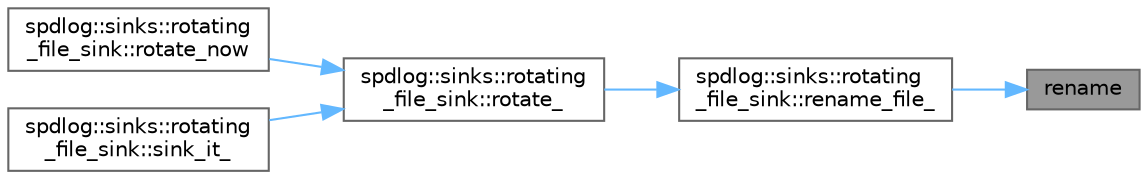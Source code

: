 digraph "rename"
{
 // LATEX_PDF_SIZE
  bgcolor="transparent";
  edge [fontname=Helvetica,fontsize=10,labelfontname=Helvetica,labelfontsize=10];
  node [fontname=Helvetica,fontsize=10,shape=box,height=0.2,width=0.4];
  rankdir="RL";
  Node1 [id="Node000001",label="rename",height=0.2,width=0.4,color="gray40", fillcolor="grey60", style="filled", fontcolor="black",tooltip=" "];
  Node1 -> Node2 [id="edge1_Node000001_Node000002",dir="back",color="steelblue1",style="solid",tooltip=" "];
  Node2 [id="Node000002",label="spdlog::sinks::rotating\l_file_sink::rename_file_",height=0.2,width=0.4,color="grey40", fillcolor="white", style="filled",URL="$classspdlog_1_1sinks_1_1rotating__file__sink.html#aaf950c0ff9971d40abc15b11b6f4249a",tooltip=" "];
  Node2 -> Node3 [id="edge2_Node000002_Node000003",dir="back",color="steelblue1",style="solid",tooltip=" "];
  Node3 [id="Node000003",label="spdlog::sinks::rotating\l_file_sink::rotate_",height=0.2,width=0.4,color="grey40", fillcolor="white", style="filled",URL="$classspdlog_1_1sinks_1_1rotating__file__sink.html#a5d1a8f6cf62a536e12eefd2721be4d3c",tooltip=" "];
  Node3 -> Node4 [id="edge3_Node000003_Node000004",dir="back",color="steelblue1",style="solid",tooltip=" "];
  Node4 [id="Node000004",label="spdlog::sinks::rotating\l_file_sink::rotate_now",height=0.2,width=0.4,color="grey40", fillcolor="white", style="filled",URL="$classspdlog_1_1sinks_1_1rotating__file__sink.html#ada62630736b50e328238dac62f04a18c",tooltip=" "];
  Node3 -> Node5 [id="edge4_Node000003_Node000005",dir="back",color="steelblue1",style="solid",tooltip=" "];
  Node5 [id="Node000005",label="spdlog::sinks::rotating\l_file_sink::sink_it_",height=0.2,width=0.4,color="grey40", fillcolor="white", style="filled",URL="$classspdlog_1_1sinks_1_1rotating__file__sink.html#a5c89008ad5dc78b230a223af56d1d0e5",tooltip=" "];
}
